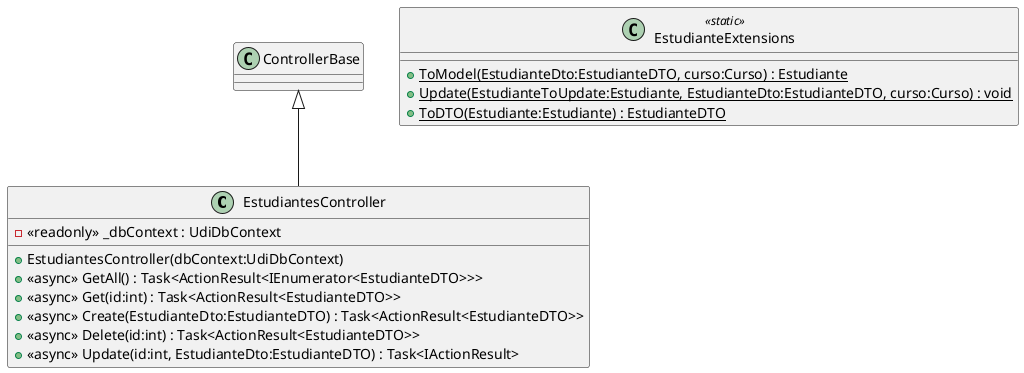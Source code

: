 @startuml
class EstudiantesController {
    - <<readonly>> _dbContext : UdiDbContext
    + EstudiantesController(dbContext:UdiDbContext)
    + <<async>> GetAll() : Task<ActionResult<IEnumerator<EstudianteDTO>>>
    + <<async>> Get(id:int) : Task<ActionResult<EstudianteDTO>>
    + <<async>> Create(EstudianteDto:EstudianteDTO) : Task<ActionResult<EstudianteDTO>>
    + <<async>> Delete(id:int) : Task<ActionResult<EstudianteDTO>>
    + <<async>> Update(id:int, EstudianteDto:EstudianteDTO) : Task<IActionResult>
}
class EstudianteExtensions <<static>> {
    + {static} ToModel(EstudianteDto:EstudianteDTO, curso:Curso) : Estudiante
    + {static} Update(EstudianteToUpdate:Estudiante, EstudianteDto:EstudianteDTO, curso:Curso) : void
    + {static} ToDTO(Estudiante:Estudiante) : EstudianteDTO
}
ControllerBase <|-- EstudiantesController
@enduml
